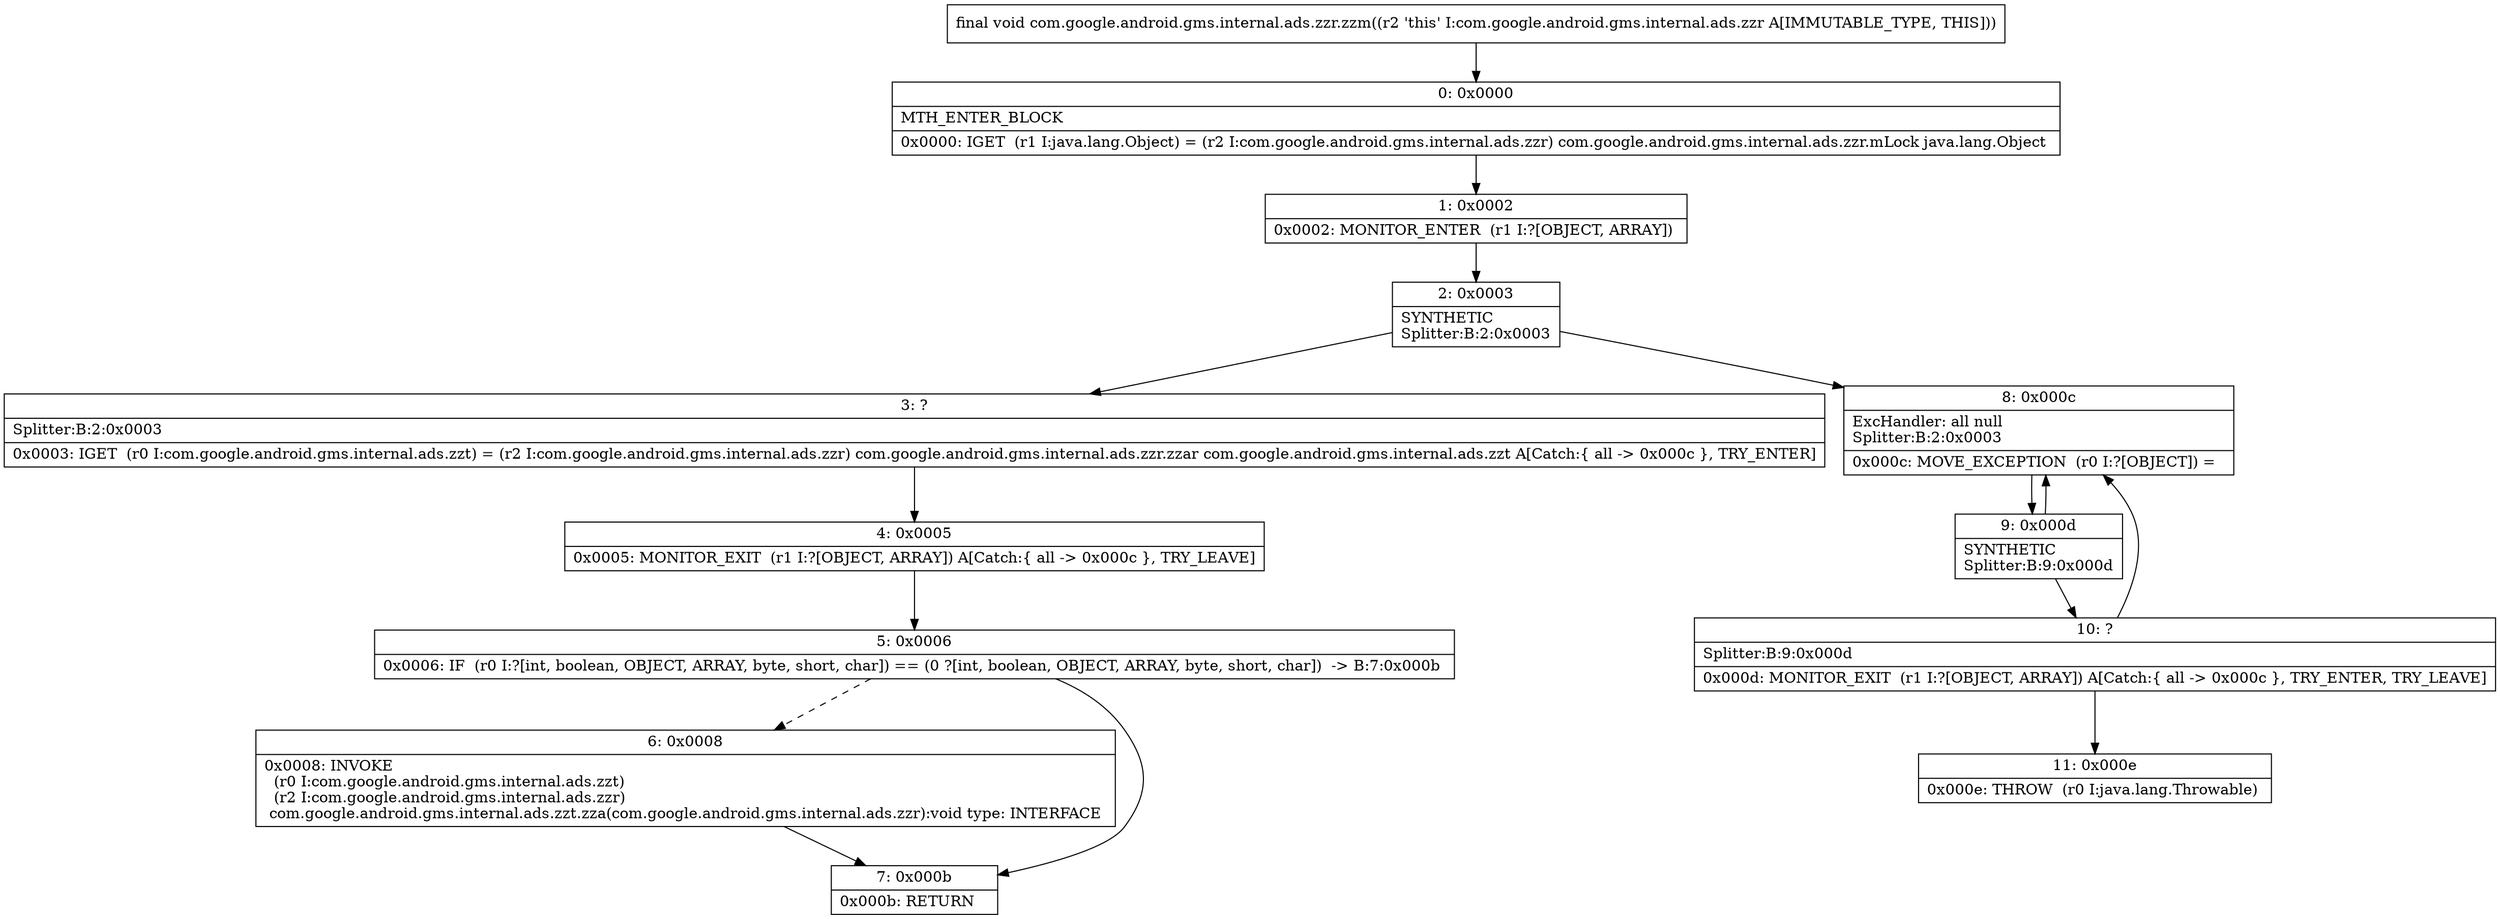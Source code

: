 digraph "CFG forcom.google.android.gms.internal.ads.zzr.zzm()V" {
Node_0 [shape=record,label="{0\:\ 0x0000|MTH_ENTER_BLOCK\l|0x0000: IGET  (r1 I:java.lang.Object) = (r2 I:com.google.android.gms.internal.ads.zzr) com.google.android.gms.internal.ads.zzr.mLock java.lang.Object \l}"];
Node_1 [shape=record,label="{1\:\ 0x0002|0x0002: MONITOR_ENTER  (r1 I:?[OBJECT, ARRAY]) \l}"];
Node_2 [shape=record,label="{2\:\ 0x0003|SYNTHETIC\lSplitter:B:2:0x0003\l}"];
Node_3 [shape=record,label="{3\:\ ?|Splitter:B:2:0x0003\l|0x0003: IGET  (r0 I:com.google.android.gms.internal.ads.zzt) = (r2 I:com.google.android.gms.internal.ads.zzr) com.google.android.gms.internal.ads.zzr.zzar com.google.android.gms.internal.ads.zzt A[Catch:\{ all \-\> 0x000c \}, TRY_ENTER]\l}"];
Node_4 [shape=record,label="{4\:\ 0x0005|0x0005: MONITOR_EXIT  (r1 I:?[OBJECT, ARRAY]) A[Catch:\{ all \-\> 0x000c \}, TRY_LEAVE]\l}"];
Node_5 [shape=record,label="{5\:\ 0x0006|0x0006: IF  (r0 I:?[int, boolean, OBJECT, ARRAY, byte, short, char]) == (0 ?[int, boolean, OBJECT, ARRAY, byte, short, char])  \-\> B:7:0x000b \l}"];
Node_6 [shape=record,label="{6\:\ 0x0008|0x0008: INVOKE  \l  (r0 I:com.google.android.gms.internal.ads.zzt)\l  (r2 I:com.google.android.gms.internal.ads.zzr)\l com.google.android.gms.internal.ads.zzt.zza(com.google.android.gms.internal.ads.zzr):void type: INTERFACE \l}"];
Node_7 [shape=record,label="{7\:\ 0x000b|0x000b: RETURN   \l}"];
Node_8 [shape=record,label="{8\:\ 0x000c|ExcHandler: all null\lSplitter:B:2:0x0003\l|0x000c: MOVE_EXCEPTION  (r0 I:?[OBJECT]) =  \l}"];
Node_9 [shape=record,label="{9\:\ 0x000d|SYNTHETIC\lSplitter:B:9:0x000d\l}"];
Node_10 [shape=record,label="{10\:\ ?|Splitter:B:9:0x000d\l|0x000d: MONITOR_EXIT  (r1 I:?[OBJECT, ARRAY]) A[Catch:\{ all \-\> 0x000c \}, TRY_ENTER, TRY_LEAVE]\l}"];
Node_11 [shape=record,label="{11\:\ 0x000e|0x000e: THROW  (r0 I:java.lang.Throwable) \l}"];
MethodNode[shape=record,label="{final void com.google.android.gms.internal.ads.zzr.zzm((r2 'this' I:com.google.android.gms.internal.ads.zzr A[IMMUTABLE_TYPE, THIS])) }"];
MethodNode -> Node_0;
Node_0 -> Node_1;
Node_1 -> Node_2;
Node_2 -> Node_3;
Node_2 -> Node_8;
Node_3 -> Node_4;
Node_4 -> Node_5;
Node_5 -> Node_6[style=dashed];
Node_5 -> Node_7;
Node_6 -> Node_7;
Node_8 -> Node_9;
Node_9 -> Node_10;
Node_9 -> Node_8;
Node_10 -> Node_11;
Node_10 -> Node_8;
}

